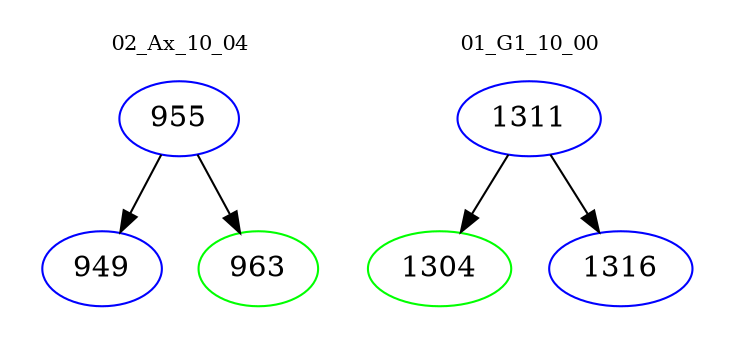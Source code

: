 digraph{
subgraph cluster_0 {
color = white
label = "02_Ax_10_04";
fontsize=10;
T0_955 [label="955", color="blue"]
T0_955 -> T0_949 [color="black"]
T0_949 [label="949", color="blue"]
T0_955 -> T0_963 [color="black"]
T0_963 [label="963", color="green"]
}
subgraph cluster_1 {
color = white
label = "01_G1_10_00";
fontsize=10;
T1_1311 [label="1311", color="blue"]
T1_1311 -> T1_1304 [color="black"]
T1_1304 [label="1304", color="green"]
T1_1311 -> T1_1316 [color="black"]
T1_1316 [label="1316", color="blue"]
}
}
